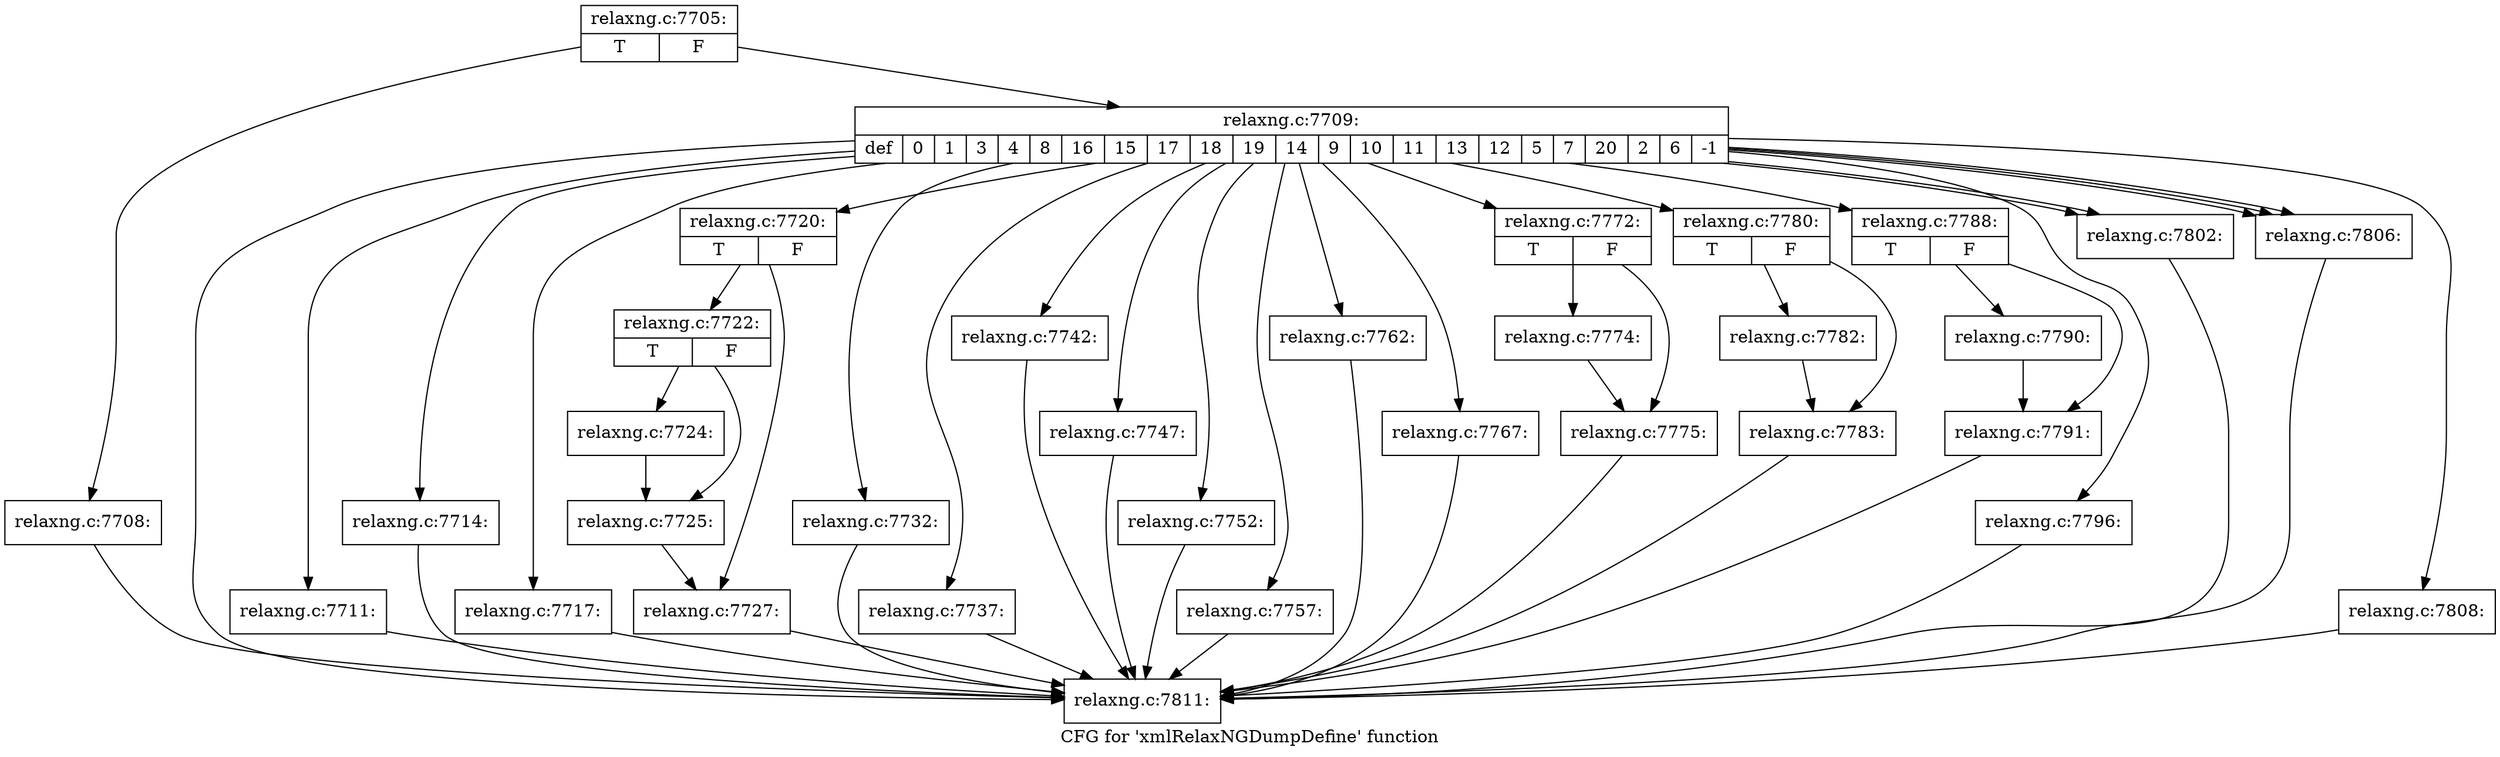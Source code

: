 digraph "CFG for 'xmlRelaxNGDumpDefine' function" {
	label="CFG for 'xmlRelaxNGDumpDefine' function";

	Node0x3eb56a0 [shape=record,label="{relaxng.c:7705:|{<s0>T|<s1>F}}"];
	Node0x3eb56a0 -> Node0x3eb5a30;
	Node0x3eb56a0 -> Node0x3e31df0;
	Node0x3eb5a30 [shape=record,label="{relaxng.c:7708:}"];
	Node0x3eb5a30 -> Node0x3ebac30;
	Node0x3e31df0 [shape=record,label="{relaxng.c:7709:|{<s0>def|<s1>0|<s2>1|<s3>3|<s4>4|<s5>8|<s6>16|<s7>15|<s8>17|<s9>18|<s10>19|<s11>14|<s12>9|<s13>10|<s14>11|<s15>13|<s16>12|<s17>5|<s18>7|<s19>20|<s20>2|<s21>6|<s22>-1}}"];
	Node0x3e31df0 -> Node0x3ebac30;
	Node0x3e31df0 -> Node0x3ebb0e0;
	Node0x3e31df0 -> Node0x3ebb4f0;
	Node0x3e31df0 -> Node0x3ebb900;
	Node0x3e31df0 -> Node0x3ebbd10;
	Node0x3e31df0 -> Node0x3ebe170;
	Node0x3e31df0 -> Node0x3ebe4a0;
	Node0x3e31df0 -> Node0x3ebfd80;
	Node0x3e31df0 -> Node0x3ec0760;
	Node0x3e31df0 -> Node0x3ec1140;
	Node0x3e31df0 -> Node0x3ec1b20;
	Node0x3e31df0 -> Node0x3ec2500;
	Node0x3e31df0 -> Node0x3ec3150;
	Node0x3e31df0 -> Node0x3ec3bb0;
	Node0x3e31df0 -> Node0x3ec51b0;
	Node0x3e31df0 -> Node0x3ec65e0;
	Node0x3e31df0 -> Node0x3ec7a40;
	Node0x3e31df0 -> Node0x3ec84a0;
	Node0x3e31df0 -> Node0x3ec84a0;
	Node0x3e31df0 -> Node0x3ec8860;
	Node0x3e31df0 -> Node0x3ec8860;
	Node0x3e31df0 -> Node0x3ec8860;
	Node0x3e31df0 -> Node0x3ec8c20;
	Node0x3ebb0e0 [shape=record,label="{relaxng.c:7711:}"];
	Node0x3ebb0e0 -> Node0x3ebac30;
	Node0x3ebb4f0 [shape=record,label="{relaxng.c:7714:}"];
	Node0x3ebb4f0 -> Node0x3ebac30;
	Node0x3ebb900 [shape=record,label="{relaxng.c:7717:}"];
	Node0x3ebb900 -> Node0x3ebac30;
	Node0x3ebbd10 [shape=record,label="{relaxng.c:7720:|{<s0>T|<s1>F}}"];
	Node0x3ebbd10 -> Node0x3ebc130;
	Node0x3ebbd10 -> Node0x3ebc180;
	Node0x3ebc130 [shape=record,label="{relaxng.c:7722:|{<s0>T|<s1>F}}"];
	Node0x3ebc130 -> Node0x3ebc910;
	Node0x3ebc130 -> Node0x3ebc960;
	Node0x3ebc910 [shape=record,label="{relaxng.c:7724:}"];
	Node0x3ebc910 -> Node0x3ebc960;
	Node0x3ebc960 [shape=record,label="{relaxng.c:7725:}"];
	Node0x3ebc960 -> Node0x3ebc180;
	Node0x3ebc180 [shape=record,label="{relaxng.c:7727:}"];
	Node0x3ebc180 -> Node0x3ebac30;
	Node0x3ebe170 [shape=record,label="{relaxng.c:7732:}"];
	Node0x3ebe170 -> Node0x3ebac30;
	Node0x3ebe4a0 [shape=record,label="{relaxng.c:7737:}"];
	Node0x3ebe4a0 -> Node0x3ebac30;
	Node0x3ebfd80 [shape=record,label="{relaxng.c:7742:}"];
	Node0x3ebfd80 -> Node0x3ebac30;
	Node0x3ec0760 [shape=record,label="{relaxng.c:7747:}"];
	Node0x3ec0760 -> Node0x3ebac30;
	Node0x3ec1140 [shape=record,label="{relaxng.c:7752:}"];
	Node0x3ec1140 -> Node0x3ebac30;
	Node0x3ec1b20 [shape=record,label="{relaxng.c:7757:}"];
	Node0x3ec1b20 -> Node0x3ebac30;
	Node0x3ec2500 [shape=record,label="{relaxng.c:7762:}"];
	Node0x3ec2500 -> Node0x3ebac30;
	Node0x3ec3150 [shape=record,label="{relaxng.c:7767:}"];
	Node0x3ec3150 -> Node0x3ebac30;
	Node0x3ec3bb0 [shape=record,label="{relaxng.c:7772:|{<s0>T|<s1>F}}"];
	Node0x3ec3bb0 -> Node0x3ec3fd0;
	Node0x3ec3bb0 -> Node0x3ec4020;
	Node0x3ec3fd0 [shape=record,label="{relaxng.c:7774:}"];
	Node0x3ec3fd0 -> Node0x3ec4020;
	Node0x3ec4020 [shape=record,label="{relaxng.c:7775:}"];
	Node0x3ec4020 -> Node0x3ebac30;
	Node0x3ec51b0 [shape=record,label="{relaxng.c:7780:|{<s0>T|<s1>F}}"];
	Node0x3ec51b0 -> Node0x3ec55a0;
	Node0x3ec51b0 -> Node0x3ec55f0;
	Node0x3ec55a0 [shape=record,label="{relaxng.c:7782:}"];
	Node0x3ec55a0 -> Node0x3ec55f0;
	Node0x3ec55f0 [shape=record,label="{relaxng.c:7783:}"];
	Node0x3ec55f0 -> Node0x3ebac30;
	Node0x3ec65e0 [shape=record,label="{relaxng.c:7788:|{<s0>T|<s1>F}}"];
	Node0x3ec65e0 -> Node0x3ec6a00;
	Node0x3ec65e0 -> Node0x3ec6a50;
	Node0x3ec6a00 [shape=record,label="{relaxng.c:7790:}"];
	Node0x3ec6a00 -> Node0x3ec6a50;
	Node0x3ec6a50 [shape=record,label="{relaxng.c:7791:}"];
	Node0x3ec6a50 -> Node0x3ebac30;
	Node0x3ec7a40 [shape=record,label="{relaxng.c:7796:}"];
	Node0x3ec7a40 -> Node0x3ebac30;
	Node0x3ec84a0 [shape=record,label="{relaxng.c:7802:}"];
	Node0x3ec84a0 -> Node0x3ebac30;
	Node0x3ec8860 [shape=record,label="{relaxng.c:7806:}"];
	Node0x3ec8860 -> Node0x3ebac30;
	Node0x3ec8c20 [shape=record,label="{relaxng.c:7808:}"];
	Node0x3ec8c20 -> Node0x3ebac30;
	Node0x3ebac30 [shape=record,label="{relaxng.c:7811:}"];
}
